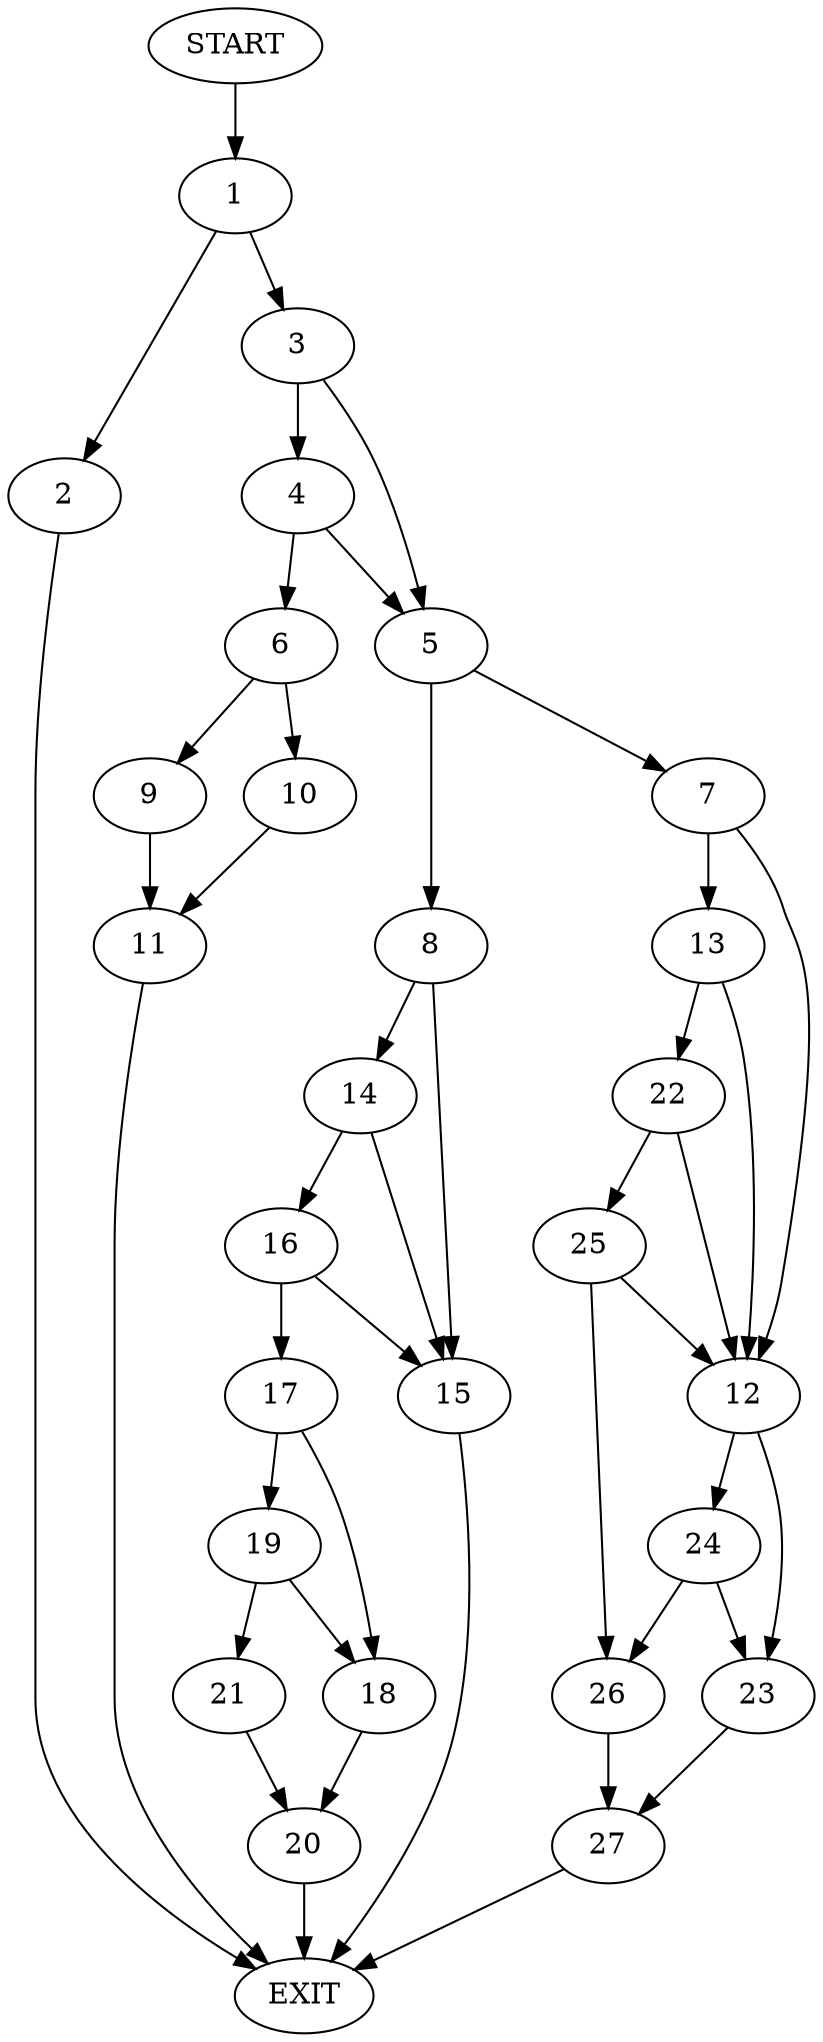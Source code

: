 digraph {
0 [label="START"]
28 [label="EXIT"]
0 -> 1
1 -> 2
1 -> 3
3 -> 4
3 -> 5
2 -> 28
4 -> 5
4 -> 6
5 -> 7
5 -> 8
6 -> 9
6 -> 10
9 -> 11
10 -> 11
11 -> 28
7 -> 12
7 -> 13
8 -> 14
8 -> 15
14 -> 15
14 -> 16
15 -> 28
16 -> 17
16 -> 15
17 -> 18
17 -> 19
18 -> 20
19 -> 21
19 -> 18
21 -> 20
20 -> 28
13 -> 12
13 -> 22
12 -> 23
12 -> 24
22 -> 12
22 -> 25
25 -> 12
25 -> 26
26 -> 27
24 -> 23
24 -> 26
23 -> 27
27 -> 28
}

